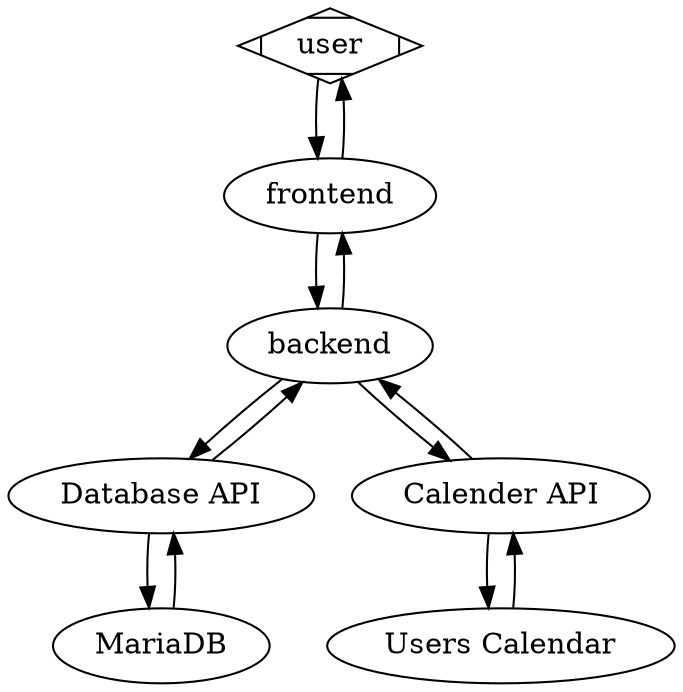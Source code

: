 digraph G {
  user -> frontend
  frontend -> user
  frontend -> backend
  backend -> frontend
  datenbank -> backend
  
  backend -> datenbank 
  
 
  #calendar -> datenbank
  calendar -> backend [label=""]
  backend -> calendar
  calendar -> user_calendar
  user_calendar -> calendar

  db -> datenbank
  datenbank -> db
 
  db [label="MariaDB"]
  datenbank [label="Database API"]
  user [shape=Mdiamond];
  calendar [label="Calender API"];
  user_calendar [label="Users Calendar"]
}